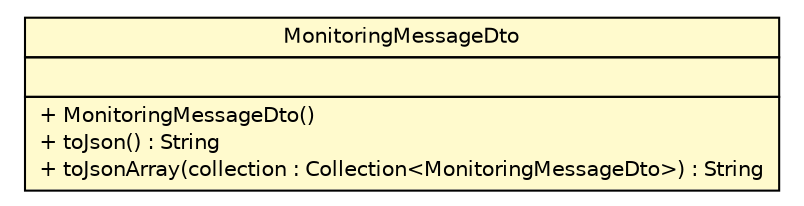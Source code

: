 #!/usr/local/bin/dot
#
# Class diagram 
# Generated by UMLGraph version 5.1 (http://www.umlgraph.org/)
#

digraph G {
	edge [fontname="Helvetica",fontsize=10,labelfontname="Helvetica",labelfontsize=10];
	node [fontname="Helvetica",fontsize=10,shape=plaintext];
	nodesep=0.25;
	ranksep=0.5;
	// net.sereneproject.collector.dto.MonitoringMessageDto
	c322 [label=<<table title="net.sereneproject.collector.dto.MonitoringMessageDto" border="0" cellborder="1" cellspacing="0" cellpadding="2" port="p" bgcolor="lemonChiffon" href="./MonitoringMessageDto.html">
		<tr><td><table border="0" cellspacing="0" cellpadding="1">
<tr><td align="center" balign="center"> MonitoringMessageDto </td></tr>
		</table></td></tr>
		<tr><td><table border="0" cellspacing="0" cellpadding="1">
<tr><td align="left" balign="left">  </td></tr>
		</table></td></tr>
		<tr><td><table border="0" cellspacing="0" cellpadding="1">
<tr><td align="left" balign="left"> + MonitoringMessageDto() </td></tr>
<tr><td align="left" balign="left"> + toJson() : String </td></tr>
<tr><td align="left" balign="left"> + toJsonArray(collection : Collection&lt;MonitoringMessageDto&gt;) : String </td></tr>
		</table></td></tr>
		</table>>, fontname="Helvetica", fontcolor="black", fontsize=10.0];
}

